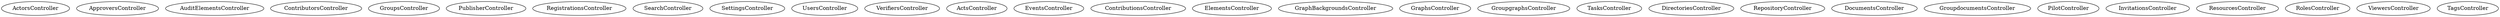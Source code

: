 digraph Microservices {
  subgraph microservice_1 {
    ActorsController;
    ApproversController;
    AuditElementsController;
    ContributorsController;
    GroupsController;
    PublisherController;
    RegistrationsController;
    SearchController;
    SettingsController;
    UsersController;
    VerifiersController;
  }
  subgraph microservice_2 {
    ActsController;
    EventsController;
  }
  subgraph microservice_3 {
    ContributionsController;
    ElementsController;
    GraphBackgroundsController;
    GraphsController;
    GroupgraphsController;
    TasksController;
  }
  subgraph microservice_4 {
    DirectoriesController;
    RepositoryController;
  }
  subgraph microservice_5 {
    DocumentsController;
    GroupdocumentsController;
    PilotController;
  }
  subgraph microservice_6 {
    InvitationsController;
    ResourcesController;
  }
  subgraph microservice_7 {
    RolesController;
    ViewersController;
  }
  subgraph microservice_8 {
    TagsController;
  }
}
